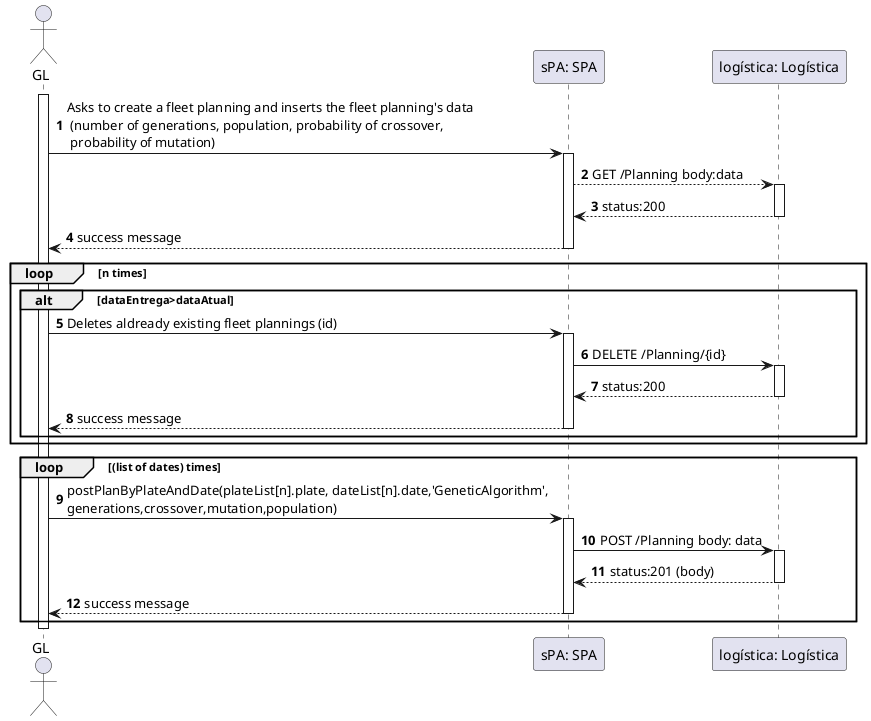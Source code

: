 @startuml
'https://plantuml.com/sequence-diagram

autonumber
actor GL
participant "sPA: SPA" as sPA
participant "logística: Logística" as MDL 


activate GL
GL ->sPA : Asks to create a fleet planning and inserts the fleet planning's data \n (number of generations, population, probability of crossover, \n probability of mutation)
activate sPA

sPA --> MDL : GET /Planning body:data
activate MDL

MDL --> sPA :  status:200

deactivate MDL

sPA --> GL : success message
deactivate sPA
loop n times 
alt dataEntrega>dataAtual
GL -> sPA: Deletes aldready existing fleet plannings (id)
activate sPA
sPA -> MDL: DELETE /Planning/{id}
activate MDL
MDL --> sPA: status:200
deactivate MDL
sPA --> GL: success message
deactivate sPA
end
end

loop (list of dates) times
GL -> sPA: postPlanByPlateAndDate(plateList[n].plate, dateList[n].date,'GeneticAlgorithm', \ngenerations,crossover,mutation,population)
activate sPA
sPA -> MDL: POST /Planning body: data
activate MDL
MDL --> sPA: status:201 (body)
deactivate MDL
sPA --> GL: success message
deactivate sPA
end
deactivate sPA

deactivate GL


@enduml